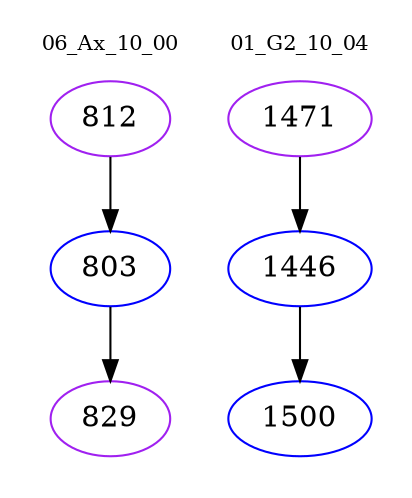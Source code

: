 digraph{
subgraph cluster_0 {
color = white
label = "06_Ax_10_00";
fontsize=10;
T0_812 [label="812", color="purple"]
T0_812 -> T0_803 [color="black"]
T0_803 [label="803", color="blue"]
T0_803 -> T0_829 [color="black"]
T0_829 [label="829", color="purple"]
}
subgraph cluster_1 {
color = white
label = "01_G2_10_04";
fontsize=10;
T1_1471 [label="1471", color="purple"]
T1_1471 -> T1_1446 [color="black"]
T1_1446 [label="1446", color="blue"]
T1_1446 -> T1_1500 [color="black"]
T1_1500 [label="1500", color="blue"]
}
}
